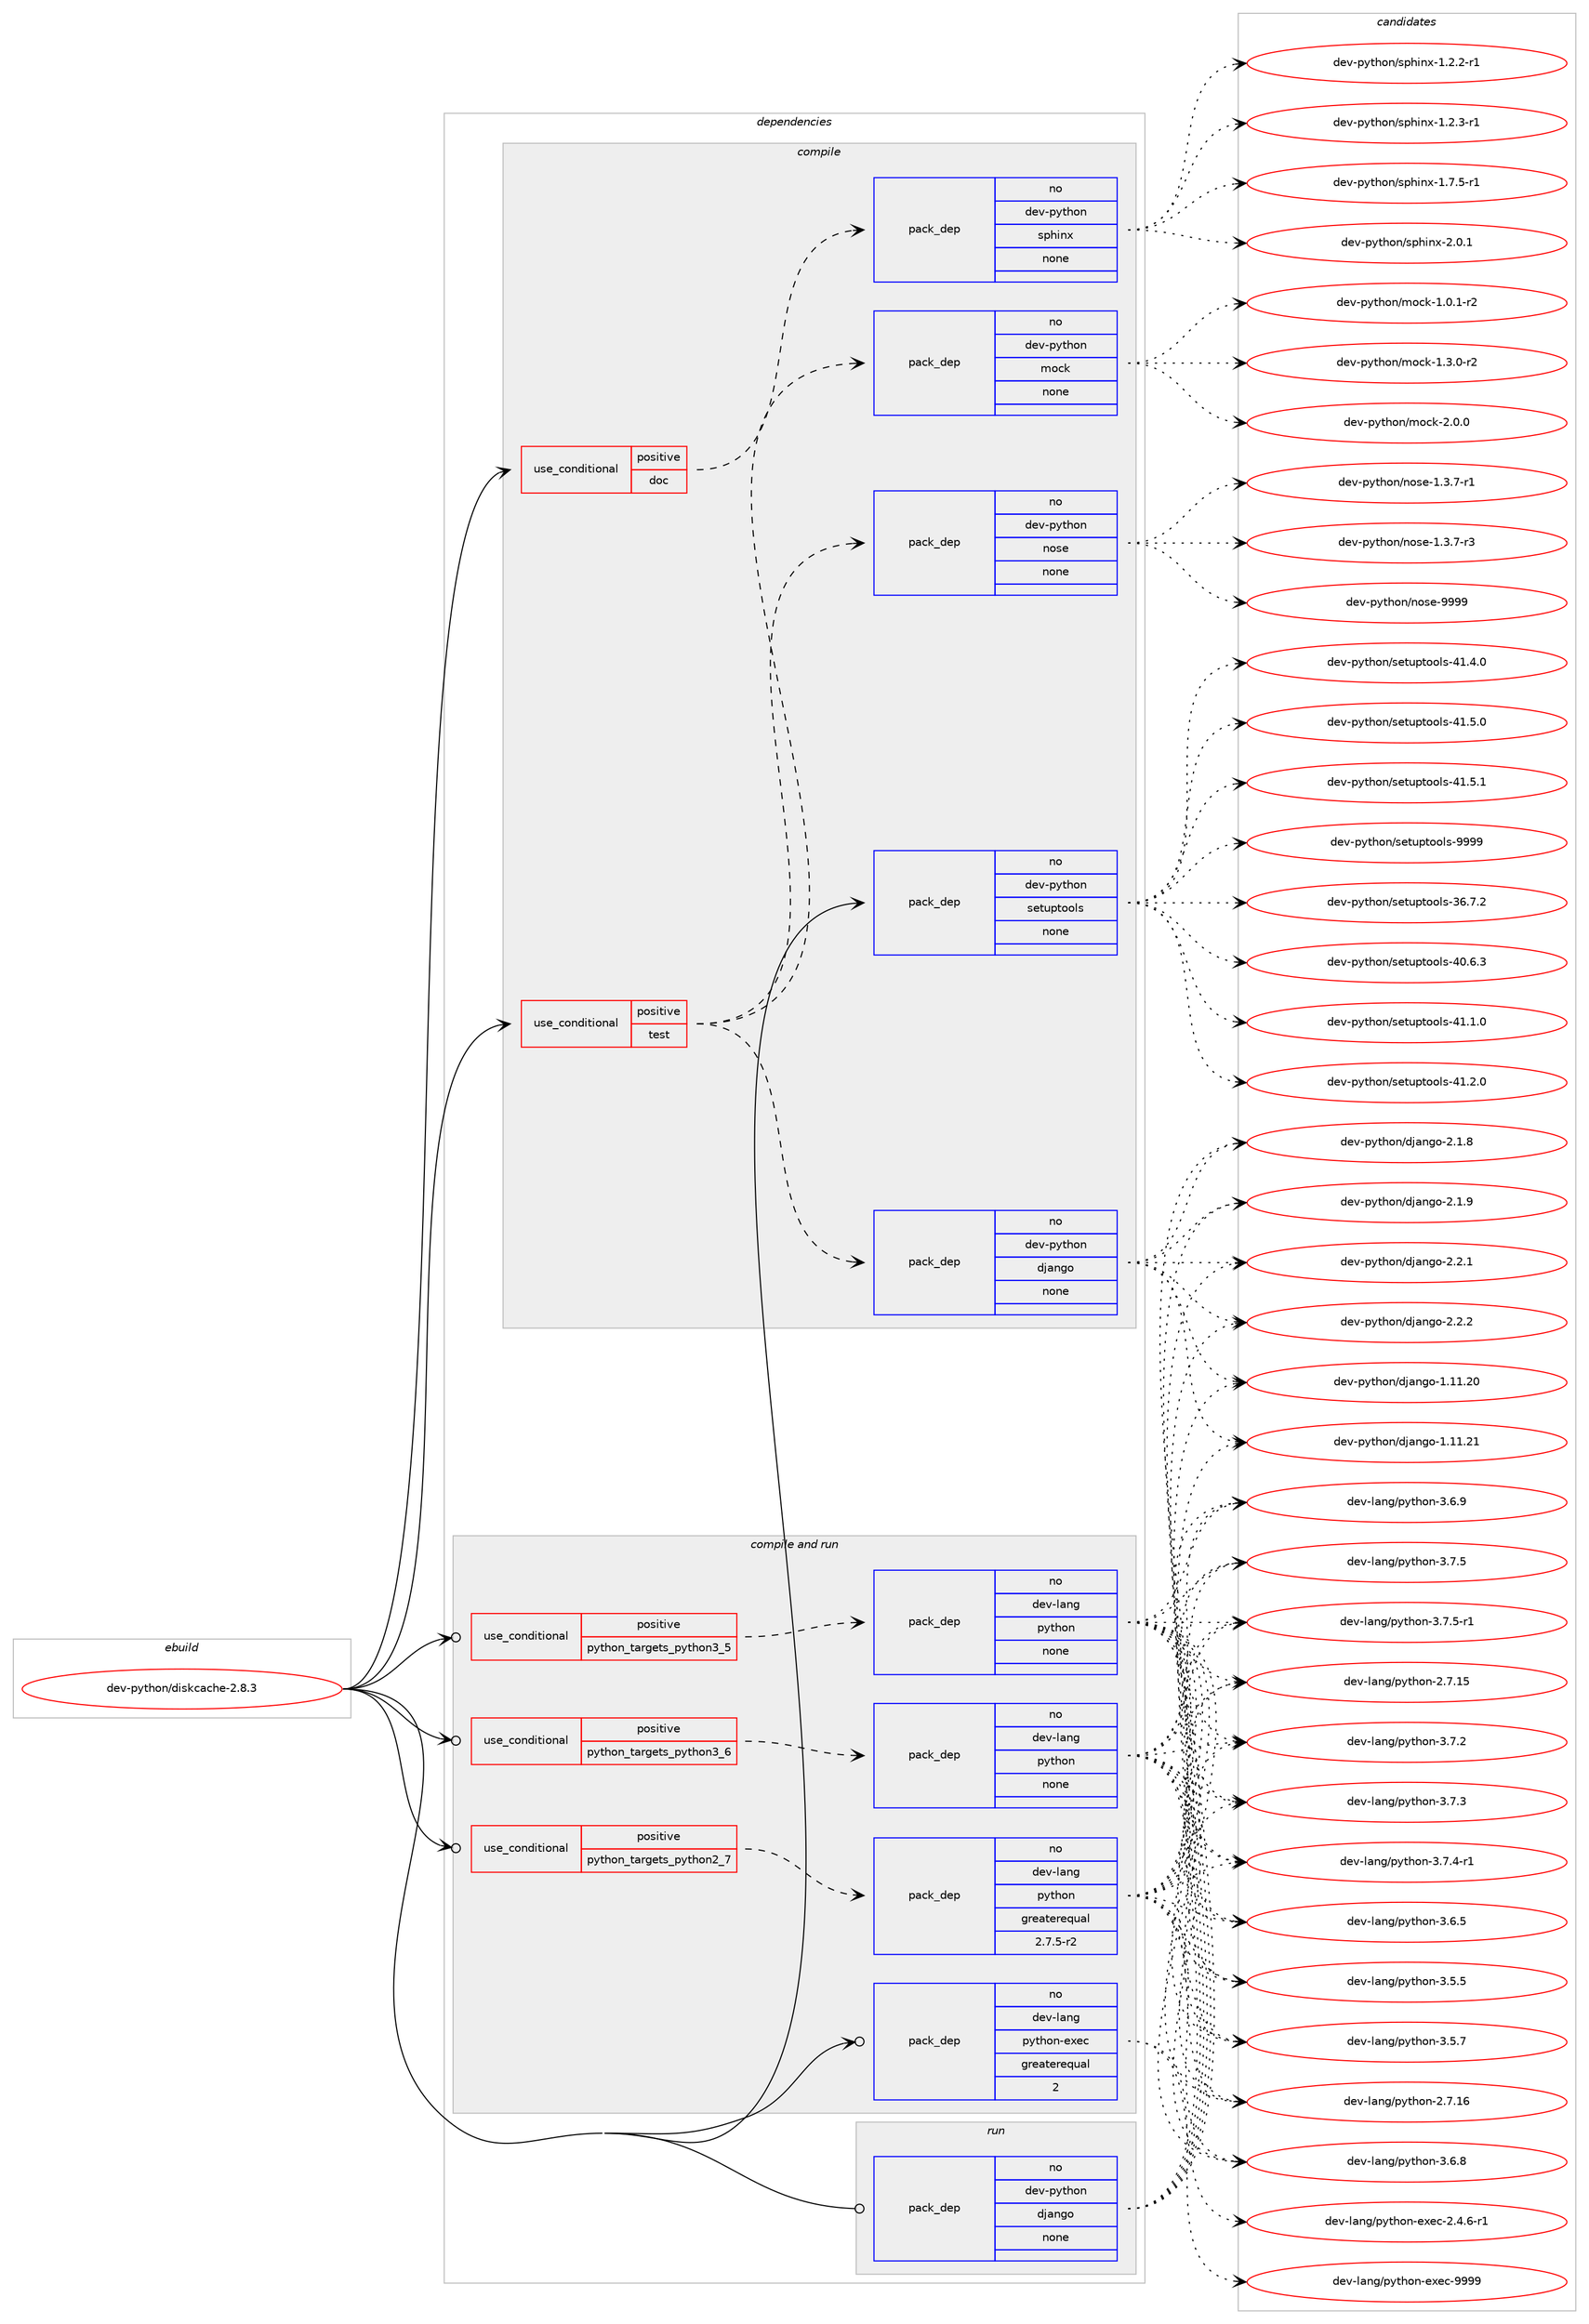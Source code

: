 digraph prolog {

# *************
# Graph options
# *************

newrank=true;
concentrate=true;
compound=true;
graph [rankdir=LR,fontname=Helvetica,fontsize=10,ranksep=1.5];#, ranksep=2.5, nodesep=0.2];
edge  [arrowhead=vee];
node  [fontname=Helvetica,fontsize=10];

# **********
# The ebuild
# **********

subgraph cluster_leftcol {
color=gray;
rank=same;
label=<<i>ebuild</i>>;
id [label="dev-python/diskcache-2.8.3", color=red, width=4, href="../dev-python/diskcache-2.8.3.svg"];
}

# ****************
# The dependencies
# ****************

subgraph cluster_midcol {
color=gray;
label=<<i>dependencies</i>>;
subgraph cluster_compile {
fillcolor="#eeeeee";
style=filled;
label=<<i>compile</i>>;
subgraph cond138402 {
dependency601452 [label=<<TABLE BORDER="0" CELLBORDER="1" CELLSPACING="0" CELLPADDING="4"><TR><TD ROWSPAN="3" CELLPADDING="10">use_conditional</TD></TR><TR><TD>positive</TD></TR><TR><TD>doc</TD></TR></TABLE>>, shape=none, color=red];
subgraph pack451256 {
dependency601453 [label=<<TABLE BORDER="0" CELLBORDER="1" CELLSPACING="0" CELLPADDING="4" WIDTH="220"><TR><TD ROWSPAN="6" CELLPADDING="30">pack_dep</TD></TR><TR><TD WIDTH="110">no</TD></TR><TR><TD>dev-python</TD></TR><TR><TD>sphinx</TD></TR><TR><TD>none</TD></TR><TR><TD></TD></TR></TABLE>>, shape=none, color=blue];
}
dependency601452:e -> dependency601453:w [weight=20,style="dashed",arrowhead="vee"];
}
id:e -> dependency601452:w [weight=20,style="solid",arrowhead="vee"];
subgraph cond138403 {
dependency601454 [label=<<TABLE BORDER="0" CELLBORDER="1" CELLSPACING="0" CELLPADDING="4"><TR><TD ROWSPAN="3" CELLPADDING="10">use_conditional</TD></TR><TR><TD>positive</TD></TR><TR><TD>test</TD></TR></TABLE>>, shape=none, color=red];
subgraph pack451257 {
dependency601455 [label=<<TABLE BORDER="0" CELLBORDER="1" CELLSPACING="0" CELLPADDING="4" WIDTH="220"><TR><TD ROWSPAN="6" CELLPADDING="30">pack_dep</TD></TR><TR><TD WIDTH="110">no</TD></TR><TR><TD>dev-python</TD></TR><TR><TD>django</TD></TR><TR><TD>none</TD></TR><TR><TD></TD></TR></TABLE>>, shape=none, color=blue];
}
dependency601454:e -> dependency601455:w [weight=20,style="dashed",arrowhead="vee"];
subgraph pack451258 {
dependency601456 [label=<<TABLE BORDER="0" CELLBORDER="1" CELLSPACING="0" CELLPADDING="4" WIDTH="220"><TR><TD ROWSPAN="6" CELLPADDING="30">pack_dep</TD></TR><TR><TD WIDTH="110">no</TD></TR><TR><TD>dev-python</TD></TR><TR><TD>mock</TD></TR><TR><TD>none</TD></TR><TR><TD></TD></TR></TABLE>>, shape=none, color=blue];
}
dependency601454:e -> dependency601456:w [weight=20,style="dashed",arrowhead="vee"];
subgraph pack451259 {
dependency601457 [label=<<TABLE BORDER="0" CELLBORDER="1" CELLSPACING="0" CELLPADDING="4" WIDTH="220"><TR><TD ROWSPAN="6" CELLPADDING="30">pack_dep</TD></TR><TR><TD WIDTH="110">no</TD></TR><TR><TD>dev-python</TD></TR><TR><TD>nose</TD></TR><TR><TD>none</TD></TR><TR><TD></TD></TR></TABLE>>, shape=none, color=blue];
}
dependency601454:e -> dependency601457:w [weight=20,style="dashed",arrowhead="vee"];
}
id:e -> dependency601454:w [weight=20,style="solid",arrowhead="vee"];
subgraph pack451260 {
dependency601458 [label=<<TABLE BORDER="0" CELLBORDER="1" CELLSPACING="0" CELLPADDING="4" WIDTH="220"><TR><TD ROWSPAN="6" CELLPADDING="30">pack_dep</TD></TR><TR><TD WIDTH="110">no</TD></TR><TR><TD>dev-python</TD></TR><TR><TD>setuptools</TD></TR><TR><TD>none</TD></TR><TR><TD></TD></TR></TABLE>>, shape=none, color=blue];
}
id:e -> dependency601458:w [weight=20,style="solid",arrowhead="vee"];
}
subgraph cluster_compileandrun {
fillcolor="#eeeeee";
style=filled;
label=<<i>compile and run</i>>;
subgraph cond138404 {
dependency601459 [label=<<TABLE BORDER="0" CELLBORDER="1" CELLSPACING="0" CELLPADDING="4"><TR><TD ROWSPAN="3" CELLPADDING="10">use_conditional</TD></TR><TR><TD>positive</TD></TR><TR><TD>python_targets_python2_7</TD></TR></TABLE>>, shape=none, color=red];
subgraph pack451261 {
dependency601460 [label=<<TABLE BORDER="0" CELLBORDER="1" CELLSPACING="0" CELLPADDING="4" WIDTH="220"><TR><TD ROWSPAN="6" CELLPADDING="30">pack_dep</TD></TR><TR><TD WIDTH="110">no</TD></TR><TR><TD>dev-lang</TD></TR><TR><TD>python</TD></TR><TR><TD>greaterequal</TD></TR><TR><TD>2.7.5-r2</TD></TR></TABLE>>, shape=none, color=blue];
}
dependency601459:e -> dependency601460:w [weight=20,style="dashed",arrowhead="vee"];
}
id:e -> dependency601459:w [weight=20,style="solid",arrowhead="odotvee"];
subgraph cond138405 {
dependency601461 [label=<<TABLE BORDER="0" CELLBORDER="1" CELLSPACING="0" CELLPADDING="4"><TR><TD ROWSPAN="3" CELLPADDING="10">use_conditional</TD></TR><TR><TD>positive</TD></TR><TR><TD>python_targets_python3_5</TD></TR></TABLE>>, shape=none, color=red];
subgraph pack451262 {
dependency601462 [label=<<TABLE BORDER="0" CELLBORDER="1" CELLSPACING="0" CELLPADDING="4" WIDTH="220"><TR><TD ROWSPAN="6" CELLPADDING="30">pack_dep</TD></TR><TR><TD WIDTH="110">no</TD></TR><TR><TD>dev-lang</TD></TR><TR><TD>python</TD></TR><TR><TD>none</TD></TR><TR><TD></TD></TR></TABLE>>, shape=none, color=blue];
}
dependency601461:e -> dependency601462:w [weight=20,style="dashed",arrowhead="vee"];
}
id:e -> dependency601461:w [weight=20,style="solid",arrowhead="odotvee"];
subgraph cond138406 {
dependency601463 [label=<<TABLE BORDER="0" CELLBORDER="1" CELLSPACING="0" CELLPADDING="4"><TR><TD ROWSPAN="3" CELLPADDING="10">use_conditional</TD></TR><TR><TD>positive</TD></TR><TR><TD>python_targets_python3_6</TD></TR></TABLE>>, shape=none, color=red];
subgraph pack451263 {
dependency601464 [label=<<TABLE BORDER="0" CELLBORDER="1" CELLSPACING="0" CELLPADDING="4" WIDTH="220"><TR><TD ROWSPAN="6" CELLPADDING="30">pack_dep</TD></TR><TR><TD WIDTH="110">no</TD></TR><TR><TD>dev-lang</TD></TR><TR><TD>python</TD></TR><TR><TD>none</TD></TR><TR><TD></TD></TR></TABLE>>, shape=none, color=blue];
}
dependency601463:e -> dependency601464:w [weight=20,style="dashed",arrowhead="vee"];
}
id:e -> dependency601463:w [weight=20,style="solid",arrowhead="odotvee"];
subgraph pack451264 {
dependency601465 [label=<<TABLE BORDER="0" CELLBORDER="1" CELLSPACING="0" CELLPADDING="4" WIDTH="220"><TR><TD ROWSPAN="6" CELLPADDING="30">pack_dep</TD></TR><TR><TD WIDTH="110">no</TD></TR><TR><TD>dev-lang</TD></TR><TR><TD>python-exec</TD></TR><TR><TD>greaterequal</TD></TR><TR><TD>2</TD></TR></TABLE>>, shape=none, color=blue];
}
id:e -> dependency601465:w [weight=20,style="solid",arrowhead="odotvee"];
}
subgraph cluster_run {
fillcolor="#eeeeee";
style=filled;
label=<<i>run</i>>;
subgraph pack451265 {
dependency601466 [label=<<TABLE BORDER="0" CELLBORDER="1" CELLSPACING="0" CELLPADDING="4" WIDTH="220"><TR><TD ROWSPAN="6" CELLPADDING="30">pack_dep</TD></TR><TR><TD WIDTH="110">no</TD></TR><TR><TD>dev-python</TD></TR><TR><TD>django</TD></TR><TR><TD>none</TD></TR><TR><TD></TD></TR></TABLE>>, shape=none, color=blue];
}
id:e -> dependency601466:w [weight=20,style="solid",arrowhead="odot"];
}
}

# **************
# The candidates
# **************

subgraph cluster_choices {
rank=same;
color=gray;
label=<<i>candidates</i>>;

subgraph choice451256 {
color=black;
nodesep=1;
choice10010111845112121116104111110471151121041051101204549465046504511449 [label="dev-python/sphinx-1.2.2-r1", color=red, width=4,href="../dev-python/sphinx-1.2.2-r1.svg"];
choice10010111845112121116104111110471151121041051101204549465046514511449 [label="dev-python/sphinx-1.2.3-r1", color=red, width=4,href="../dev-python/sphinx-1.2.3-r1.svg"];
choice10010111845112121116104111110471151121041051101204549465546534511449 [label="dev-python/sphinx-1.7.5-r1", color=red, width=4,href="../dev-python/sphinx-1.7.5-r1.svg"];
choice1001011184511212111610411111047115112104105110120455046484649 [label="dev-python/sphinx-2.0.1", color=red, width=4,href="../dev-python/sphinx-2.0.1.svg"];
dependency601453:e -> choice10010111845112121116104111110471151121041051101204549465046504511449:w [style=dotted,weight="100"];
dependency601453:e -> choice10010111845112121116104111110471151121041051101204549465046514511449:w [style=dotted,weight="100"];
dependency601453:e -> choice10010111845112121116104111110471151121041051101204549465546534511449:w [style=dotted,weight="100"];
dependency601453:e -> choice1001011184511212111610411111047115112104105110120455046484649:w [style=dotted,weight="100"];
}
subgraph choice451257 {
color=black;
nodesep=1;
choice1001011184511212111610411111047100106971101031114549464949465048 [label="dev-python/django-1.11.20", color=red, width=4,href="../dev-python/django-1.11.20.svg"];
choice1001011184511212111610411111047100106971101031114549464949465049 [label="dev-python/django-1.11.21", color=red, width=4,href="../dev-python/django-1.11.21.svg"];
choice100101118451121211161041111104710010697110103111455046494656 [label="dev-python/django-2.1.8", color=red, width=4,href="../dev-python/django-2.1.8.svg"];
choice100101118451121211161041111104710010697110103111455046494657 [label="dev-python/django-2.1.9", color=red, width=4,href="../dev-python/django-2.1.9.svg"];
choice100101118451121211161041111104710010697110103111455046504649 [label="dev-python/django-2.2.1", color=red, width=4,href="../dev-python/django-2.2.1.svg"];
choice100101118451121211161041111104710010697110103111455046504650 [label="dev-python/django-2.2.2", color=red, width=4,href="../dev-python/django-2.2.2.svg"];
dependency601455:e -> choice1001011184511212111610411111047100106971101031114549464949465048:w [style=dotted,weight="100"];
dependency601455:e -> choice1001011184511212111610411111047100106971101031114549464949465049:w [style=dotted,weight="100"];
dependency601455:e -> choice100101118451121211161041111104710010697110103111455046494656:w [style=dotted,weight="100"];
dependency601455:e -> choice100101118451121211161041111104710010697110103111455046494657:w [style=dotted,weight="100"];
dependency601455:e -> choice100101118451121211161041111104710010697110103111455046504649:w [style=dotted,weight="100"];
dependency601455:e -> choice100101118451121211161041111104710010697110103111455046504650:w [style=dotted,weight="100"];
}
subgraph choice451258 {
color=black;
nodesep=1;
choice1001011184511212111610411111047109111991074549464846494511450 [label="dev-python/mock-1.0.1-r2", color=red, width=4,href="../dev-python/mock-1.0.1-r2.svg"];
choice1001011184511212111610411111047109111991074549465146484511450 [label="dev-python/mock-1.3.0-r2", color=red, width=4,href="../dev-python/mock-1.3.0-r2.svg"];
choice100101118451121211161041111104710911199107455046484648 [label="dev-python/mock-2.0.0", color=red, width=4,href="../dev-python/mock-2.0.0.svg"];
dependency601456:e -> choice1001011184511212111610411111047109111991074549464846494511450:w [style=dotted,weight="100"];
dependency601456:e -> choice1001011184511212111610411111047109111991074549465146484511450:w [style=dotted,weight="100"];
dependency601456:e -> choice100101118451121211161041111104710911199107455046484648:w [style=dotted,weight="100"];
}
subgraph choice451259 {
color=black;
nodesep=1;
choice10010111845112121116104111110471101111151014549465146554511449 [label="dev-python/nose-1.3.7-r1", color=red, width=4,href="../dev-python/nose-1.3.7-r1.svg"];
choice10010111845112121116104111110471101111151014549465146554511451 [label="dev-python/nose-1.3.7-r3", color=red, width=4,href="../dev-python/nose-1.3.7-r3.svg"];
choice10010111845112121116104111110471101111151014557575757 [label="dev-python/nose-9999", color=red, width=4,href="../dev-python/nose-9999.svg"];
dependency601457:e -> choice10010111845112121116104111110471101111151014549465146554511449:w [style=dotted,weight="100"];
dependency601457:e -> choice10010111845112121116104111110471101111151014549465146554511451:w [style=dotted,weight="100"];
dependency601457:e -> choice10010111845112121116104111110471101111151014557575757:w [style=dotted,weight="100"];
}
subgraph choice451260 {
color=black;
nodesep=1;
choice100101118451121211161041111104711510111611711211611111110811545515446554650 [label="dev-python/setuptools-36.7.2", color=red, width=4,href="../dev-python/setuptools-36.7.2.svg"];
choice100101118451121211161041111104711510111611711211611111110811545524846544651 [label="dev-python/setuptools-40.6.3", color=red, width=4,href="../dev-python/setuptools-40.6.3.svg"];
choice100101118451121211161041111104711510111611711211611111110811545524946494648 [label="dev-python/setuptools-41.1.0", color=red, width=4,href="../dev-python/setuptools-41.1.0.svg"];
choice100101118451121211161041111104711510111611711211611111110811545524946504648 [label="dev-python/setuptools-41.2.0", color=red, width=4,href="../dev-python/setuptools-41.2.0.svg"];
choice100101118451121211161041111104711510111611711211611111110811545524946524648 [label="dev-python/setuptools-41.4.0", color=red, width=4,href="../dev-python/setuptools-41.4.0.svg"];
choice100101118451121211161041111104711510111611711211611111110811545524946534648 [label="dev-python/setuptools-41.5.0", color=red, width=4,href="../dev-python/setuptools-41.5.0.svg"];
choice100101118451121211161041111104711510111611711211611111110811545524946534649 [label="dev-python/setuptools-41.5.1", color=red, width=4,href="../dev-python/setuptools-41.5.1.svg"];
choice10010111845112121116104111110471151011161171121161111111081154557575757 [label="dev-python/setuptools-9999", color=red, width=4,href="../dev-python/setuptools-9999.svg"];
dependency601458:e -> choice100101118451121211161041111104711510111611711211611111110811545515446554650:w [style=dotted,weight="100"];
dependency601458:e -> choice100101118451121211161041111104711510111611711211611111110811545524846544651:w [style=dotted,weight="100"];
dependency601458:e -> choice100101118451121211161041111104711510111611711211611111110811545524946494648:w [style=dotted,weight="100"];
dependency601458:e -> choice100101118451121211161041111104711510111611711211611111110811545524946504648:w [style=dotted,weight="100"];
dependency601458:e -> choice100101118451121211161041111104711510111611711211611111110811545524946524648:w [style=dotted,weight="100"];
dependency601458:e -> choice100101118451121211161041111104711510111611711211611111110811545524946534648:w [style=dotted,weight="100"];
dependency601458:e -> choice100101118451121211161041111104711510111611711211611111110811545524946534649:w [style=dotted,weight="100"];
dependency601458:e -> choice10010111845112121116104111110471151011161171121161111111081154557575757:w [style=dotted,weight="100"];
}
subgraph choice451261 {
color=black;
nodesep=1;
choice10010111845108971101034711212111610411111045504655464953 [label="dev-lang/python-2.7.15", color=red, width=4,href="../dev-lang/python-2.7.15.svg"];
choice10010111845108971101034711212111610411111045504655464954 [label="dev-lang/python-2.7.16", color=red, width=4,href="../dev-lang/python-2.7.16.svg"];
choice100101118451089711010347112121116104111110455146534653 [label="dev-lang/python-3.5.5", color=red, width=4,href="../dev-lang/python-3.5.5.svg"];
choice100101118451089711010347112121116104111110455146534655 [label="dev-lang/python-3.5.7", color=red, width=4,href="../dev-lang/python-3.5.7.svg"];
choice100101118451089711010347112121116104111110455146544653 [label="dev-lang/python-3.6.5", color=red, width=4,href="../dev-lang/python-3.6.5.svg"];
choice100101118451089711010347112121116104111110455146544656 [label="dev-lang/python-3.6.8", color=red, width=4,href="../dev-lang/python-3.6.8.svg"];
choice100101118451089711010347112121116104111110455146544657 [label="dev-lang/python-3.6.9", color=red, width=4,href="../dev-lang/python-3.6.9.svg"];
choice100101118451089711010347112121116104111110455146554650 [label="dev-lang/python-3.7.2", color=red, width=4,href="../dev-lang/python-3.7.2.svg"];
choice100101118451089711010347112121116104111110455146554651 [label="dev-lang/python-3.7.3", color=red, width=4,href="../dev-lang/python-3.7.3.svg"];
choice1001011184510897110103471121211161041111104551465546524511449 [label="dev-lang/python-3.7.4-r1", color=red, width=4,href="../dev-lang/python-3.7.4-r1.svg"];
choice100101118451089711010347112121116104111110455146554653 [label="dev-lang/python-3.7.5", color=red, width=4,href="../dev-lang/python-3.7.5.svg"];
choice1001011184510897110103471121211161041111104551465546534511449 [label="dev-lang/python-3.7.5-r1", color=red, width=4,href="../dev-lang/python-3.7.5-r1.svg"];
dependency601460:e -> choice10010111845108971101034711212111610411111045504655464953:w [style=dotted,weight="100"];
dependency601460:e -> choice10010111845108971101034711212111610411111045504655464954:w [style=dotted,weight="100"];
dependency601460:e -> choice100101118451089711010347112121116104111110455146534653:w [style=dotted,weight="100"];
dependency601460:e -> choice100101118451089711010347112121116104111110455146534655:w [style=dotted,weight="100"];
dependency601460:e -> choice100101118451089711010347112121116104111110455146544653:w [style=dotted,weight="100"];
dependency601460:e -> choice100101118451089711010347112121116104111110455146544656:w [style=dotted,weight="100"];
dependency601460:e -> choice100101118451089711010347112121116104111110455146544657:w [style=dotted,weight="100"];
dependency601460:e -> choice100101118451089711010347112121116104111110455146554650:w [style=dotted,weight="100"];
dependency601460:e -> choice100101118451089711010347112121116104111110455146554651:w [style=dotted,weight="100"];
dependency601460:e -> choice1001011184510897110103471121211161041111104551465546524511449:w [style=dotted,weight="100"];
dependency601460:e -> choice100101118451089711010347112121116104111110455146554653:w [style=dotted,weight="100"];
dependency601460:e -> choice1001011184510897110103471121211161041111104551465546534511449:w [style=dotted,weight="100"];
}
subgraph choice451262 {
color=black;
nodesep=1;
choice10010111845108971101034711212111610411111045504655464953 [label="dev-lang/python-2.7.15", color=red, width=4,href="../dev-lang/python-2.7.15.svg"];
choice10010111845108971101034711212111610411111045504655464954 [label="dev-lang/python-2.7.16", color=red, width=4,href="../dev-lang/python-2.7.16.svg"];
choice100101118451089711010347112121116104111110455146534653 [label="dev-lang/python-3.5.5", color=red, width=4,href="../dev-lang/python-3.5.5.svg"];
choice100101118451089711010347112121116104111110455146534655 [label="dev-lang/python-3.5.7", color=red, width=4,href="../dev-lang/python-3.5.7.svg"];
choice100101118451089711010347112121116104111110455146544653 [label="dev-lang/python-3.6.5", color=red, width=4,href="../dev-lang/python-3.6.5.svg"];
choice100101118451089711010347112121116104111110455146544656 [label="dev-lang/python-3.6.8", color=red, width=4,href="../dev-lang/python-3.6.8.svg"];
choice100101118451089711010347112121116104111110455146544657 [label="dev-lang/python-3.6.9", color=red, width=4,href="../dev-lang/python-3.6.9.svg"];
choice100101118451089711010347112121116104111110455146554650 [label="dev-lang/python-3.7.2", color=red, width=4,href="../dev-lang/python-3.7.2.svg"];
choice100101118451089711010347112121116104111110455146554651 [label="dev-lang/python-3.7.3", color=red, width=4,href="../dev-lang/python-3.7.3.svg"];
choice1001011184510897110103471121211161041111104551465546524511449 [label="dev-lang/python-3.7.4-r1", color=red, width=4,href="../dev-lang/python-3.7.4-r1.svg"];
choice100101118451089711010347112121116104111110455146554653 [label="dev-lang/python-3.7.5", color=red, width=4,href="../dev-lang/python-3.7.5.svg"];
choice1001011184510897110103471121211161041111104551465546534511449 [label="dev-lang/python-3.7.5-r1", color=red, width=4,href="../dev-lang/python-3.7.5-r1.svg"];
dependency601462:e -> choice10010111845108971101034711212111610411111045504655464953:w [style=dotted,weight="100"];
dependency601462:e -> choice10010111845108971101034711212111610411111045504655464954:w [style=dotted,weight="100"];
dependency601462:e -> choice100101118451089711010347112121116104111110455146534653:w [style=dotted,weight="100"];
dependency601462:e -> choice100101118451089711010347112121116104111110455146534655:w [style=dotted,weight="100"];
dependency601462:e -> choice100101118451089711010347112121116104111110455146544653:w [style=dotted,weight="100"];
dependency601462:e -> choice100101118451089711010347112121116104111110455146544656:w [style=dotted,weight="100"];
dependency601462:e -> choice100101118451089711010347112121116104111110455146544657:w [style=dotted,weight="100"];
dependency601462:e -> choice100101118451089711010347112121116104111110455146554650:w [style=dotted,weight="100"];
dependency601462:e -> choice100101118451089711010347112121116104111110455146554651:w [style=dotted,weight="100"];
dependency601462:e -> choice1001011184510897110103471121211161041111104551465546524511449:w [style=dotted,weight="100"];
dependency601462:e -> choice100101118451089711010347112121116104111110455146554653:w [style=dotted,weight="100"];
dependency601462:e -> choice1001011184510897110103471121211161041111104551465546534511449:w [style=dotted,weight="100"];
}
subgraph choice451263 {
color=black;
nodesep=1;
choice10010111845108971101034711212111610411111045504655464953 [label="dev-lang/python-2.7.15", color=red, width=4,href="../dev-lang/python-2.7.15.svg"];
choice10010111845108971101034711212111610411111045504655464954 [label="dev-lang/python-2.7.16", color=red, width=4,href="../dev-lang/python-2.7.16.svg"];
choice100101118451089711010347112121116104111110455146534653 [label="dev-lang/python-3.5.5", color=red, width=4,href="../dev-lang/python-3.5.5.svg"];
choice100101118451089711010347112121116104111110455146534655 [label="dev-lang/python-3.5.7", color=red, width=4,href="../dev-lang/python-3.5.7.svg"];
choice100101118451089711010347112121116104111110455146544653 [label="dev-lang/python-3.6.5", color=red, width=4,href="../dev-lang/python-3.6.5.svg"];
choice100101118451089711010347112121116104111110455146544656 [label="dev-lang/python-3.6.8", color=red, width=4,href="../dev-lang/python-3.6.8.svg"];
choice100101118451089711010347112121116104111110455146544657 [label="dev-lang/python-3.6.9", color=red, width=4,href="../dev-lang/python-3.6.9.svg"];
choice100101118451089711010347112121116104111110455146554650 [label="dev-lang/python-3.7.2", color=red, width=4,href="../dev-lang/python-3.7.2.svg"];
choice100101118451089711010347112121116104111110455146554651 [label="dev-lang/python-3.7.3", color=red, width=4,href="../dev-lang/python-3.7.3.svg"];
choice1001011184510897110103471121211161041111104551465546524511449 [label="dev-lang/python-3.7.4-r1", color=red, width=4,href="../dev-lang/python-3.7.4-r1.svg"];
choice100101118451089711010347112121116104111110455146554653 [label="dev-lang/python-3.7.5", color=red, width=4,href="../dev-lang/python-3.7.5.svg"];
choice1001011184510897110103471121211161041111104551465546534511449 [label="dev-lang/python-3.7.5-r1", color=red, width=4,href="../dev-lang/python-3.7.5-r1.svg"];
dependency601464:e -> choice10010111845108971101034711212111610411111045504655464953:w [style=dotted,weight="100"];
dependency601464:e -> choice10010111845108971101034711212111610411111045504655464954:w [style=dotted,weight="100"];
dependency601464:e -> choice100101118451089711010347112121116104111110455146534653:w [style=dotted,weight="100"];
dependency601464:e -> choice100101118451089711010347112121116104111110455146534655:w [style=dotted,weight="100"];
dependency601464:e -> choice100101118451089711010347112121116104111110455146544653:w [style=dotted,weight="100"];
dependency601464:e -> choice100101118451089711010347112121116104111110455146544656:w [style=dotted,weight="100"];
dependency601464:e -> choice100101118451089711010347112121116104111110455146544657:w [style=dotted,weight="100"];
dependency601464:e -> choice100101118451089711010347112121116104111110455146554650:w [style=dotted,weight="100"];
dependency601464:e -> choice100101118451089711010347112121116104111110455146554651:w [style=dotted,weight="100"];
dependency601464:e -> choice1001011184510897110103471121211161041111104551465546524511449:w [style=dotted,weight="100"];
dependency601464:e -> choice100101118451089711010347112121116104111110455146554653:w [style=dotted,weight="100"];
dependency601464:e -> choice1001011184510897110103471121211161041111104551465546534511449:w [style=dotted,weight="100"];
}
subgraph choice451264 {
color=black;
nodesep=1;
choice10010111845108971101034711212111610411111045101120101994550465246544511449 [label="dev-lang/python-exec-2.4.6-r1", color=red, width=4,href="../dev-lang/python-exec-2.4.6-r1.svg"];
choice10010111845108971101034711212111610411111045101120101994557575757 [label="dev-lang/python-exec-9999", color=red, width=4,href="../dev-lang/python-exec-9999.svg"];
dependency601465:e -> choice10010111845108971101034711212111610411111045101120101994550465246544511449:w [style=dotted,weight="100"];
dependency601465:e -> choice10010111845108971101034711212111610411111045101120101994557575757:w [style=dotted,weight="100"];
}
subgraph choice451265 {
color=black;
nodesep=1;
choice1001011184511212111610411111047100106971101031114549464949465048 [label="dev-python/django-1.11.20", color=red, width=4,href="../dev-python/django-1.11.20.svg"];
choice1001011184511212111610411111047100106971101031114549464949465049 [label="dev-python/django-1.11.21", color=red, width=4,href="../dev-python/django-1.11.21.svg"];
choice100101118451121211161041111104710010697110103111455046494656 [label="dev-python/django-2.1.8", color=red, width=4,href="../dev-python/django-2.1.8.svg"];
choice100101118451121211161041111104710010697110103111455046494657 [label="dev-python/django-2.1.9", color=red, width=4,href="../dev-python/django-2.1.9.svg"];
choice100101118451121211161041111104710010697110103111455046504649 [label="dev-python/django-2.2.1", color=red, width=4,href="../dev-python/django-2.2.1.svg"];
choice100101118451121211161041111104710010697110103111455046504650 [label="dev-python/django-2.2.2", color=red, width=4,href="../dev-python/django-2.2.2.svg"];
dependency601466:e -> choice1001011184511212111610411111047100106971101031114549464949465048:w [style=dotted,weight="100"];
dependency601466:e -> choice1001011184511212111610411111047100106971101031114549464949465049:w [style=dotted,weight="100"];
dependency601466:e -> choice100101118451121211161041111104710010697110103111455046494656:w [style=dotted,weight="100"];
dependency601466:e -> choice100101118451121211161041111104710010697110103111455046494657:w [style=dotted,weight="100"];
dependency601466:e -> choice100101118451121211161041111104710010697110103111455046504649:w [style=dotted,weight="100"];
dependency601466:e -> choice100101118451121211161041111104710010697110103111455046504650:w [style=dotted,weight="100"];
}
}

}
